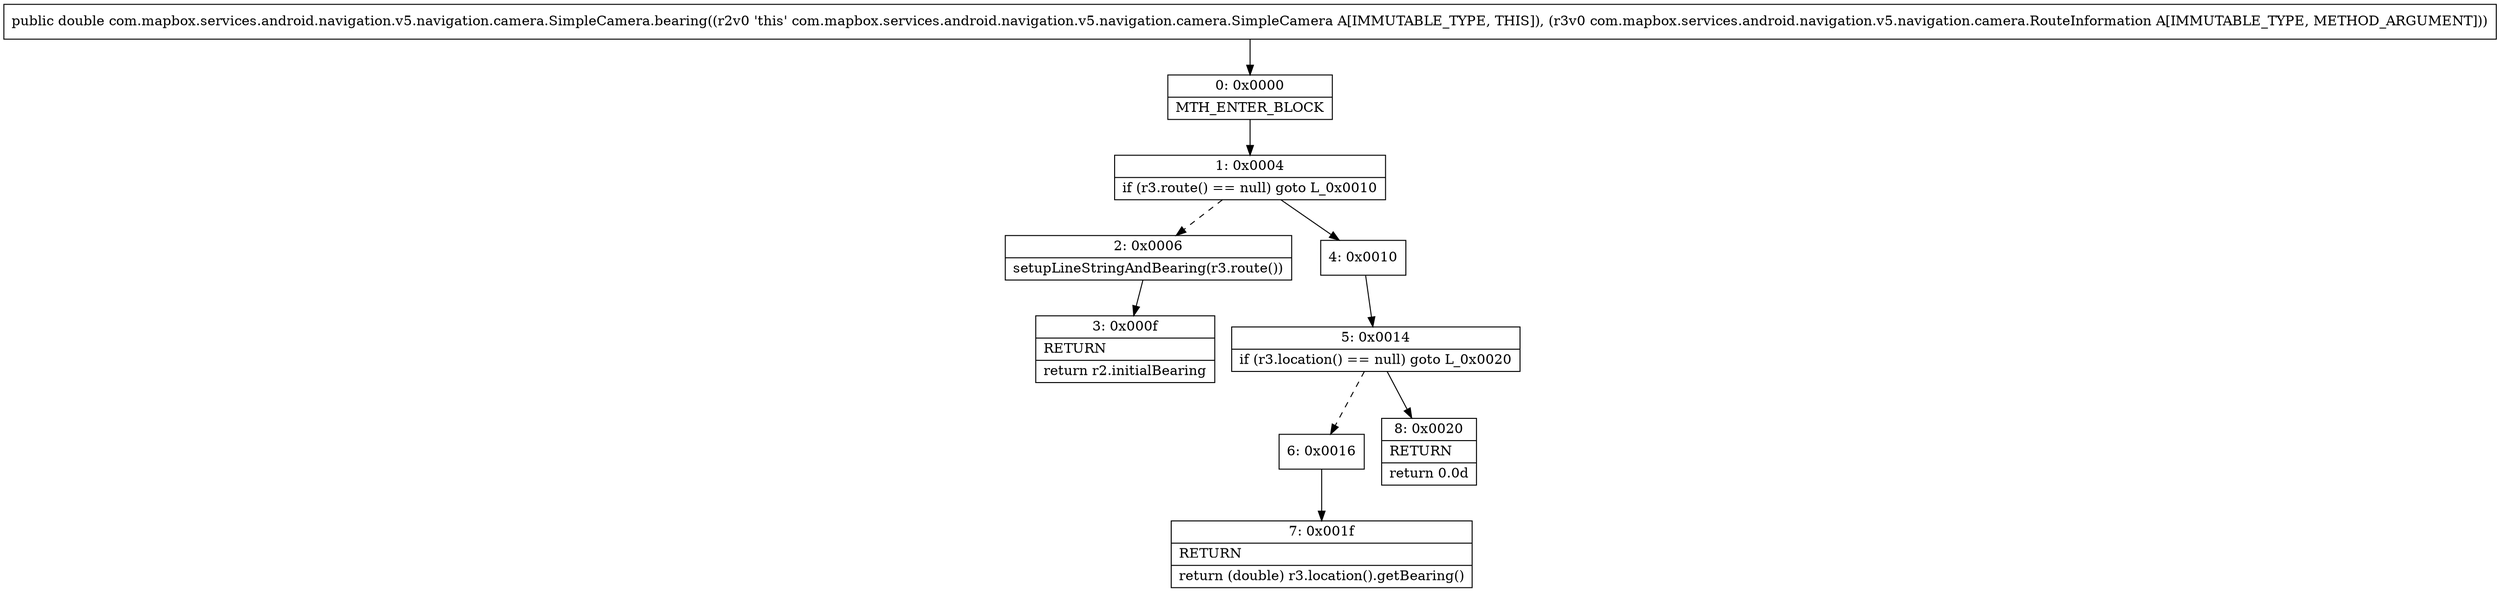 digraph "CFG forcom.mapbox.services.android.navigation.v5.navigation.camera.SimpleCamera.bearing(Lcom\/mapbox\/services\/android\/navigation\/v5\/navigation\/camera\/RouteInformation;)D" {
Node_0 [shape=record,label="{0\:\ 0x0000|MTH_ENTER_BLOCK\l}"];
Node_1 [shape=record,label="{1\:\ 0x0004|if (r3.route() == null) goto L_0x0010\l}"];
Node_2 [shape=record,label="{2\:\ 0x0006|setupLineStringAndBearing(r3.route())\l}"];
Node_3 [shape=record,label="{3\:\ 0x000f|RETURN\l|return r2.initialBearing\l}"];
Node_4 [shape=record,label="{4\:\ 0x0010}"];
Node_5 [shape=record,label="{5\:\ 0x0014|if (r3.location() == null) goto L_0x0020\l}"];
Node_6 [shape=record,label="{6\:\ 0x0016}"];
Node_7 [shape=record,label="{7\:\ 0x001f|RETURN\l|return (double) r3.location().getBearing()\l}"];
Node_8 [shape=record,label="{8\:\ 0x0020|RETURN\l|return 0.0d\l}"];
MethodNode[shape=record,label="{public double com.mapbox.services.android.navigation.v5.navigation.camera.SimpleCamera.bearing((r2v0 'this' com.mapbox.services.android.navigation.v5.navigation.camera.SimpleCamera A[IMMUTABLE_TYPE, THIS]), (r3v0 com.mapbox.services.android.navigation.v5.navigation.camera.RouteInformation A[IMMUTABLE_TYPE, METHOD_ARGUMENT])) }"];
MethodNode -> Node_0;
Node_0 -> Node_1;
Node_1 -> Node_2[style=dashed];
Node_1 -> Node_4;
Node_2 -> Node_3;
Node_4 -> Node_5;
Node_5 -> Node_6[style=dashed];
Node_5 -> Node_8;
Node_6 -> Node_7;
}

